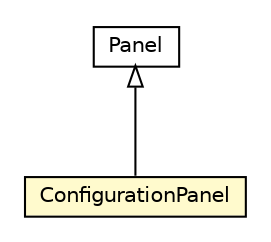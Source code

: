 #!/usr/local/bin/dot
#
# Class diagram 
# Generated by UMLGraph version R5_6-24-gf6e263 (http://www.umlgraph.org/)
#

digraph G {
	edge [fontname="Helvetica",fontsize=10,labelfontname="Helvetica",labelfontsize=10];
	node [fontname="Helvetica",fontsize=10,shape=plaintext];
	nodesep=0.25;
	ranksep=0.5;
	// org.universAAL.ucc.configuration.view.ConfigurationPanel
	c3038927 [label=<<table title="org.universAAL.ucc.configuration.view.ConfigurationPanel" border="0" cellborder="1" cellspacing="0" cellpadding="2" port="p" bgcolor="lemonChiffon" href="./ConfigurationPanel.html">
		<tr><td><table border="0" cellspacing="0" cellpadding="1">
<tr><td align="center" balign="center"> ConfigurationPanel </td></tr>
		</table></td></tr>
		</table>>, URL="./ConfigurationPanel.html", fontname="Helvetica", fontcolor="black", fontsize=10.0];
	//org.universAAL.ucc.configuration.view.ConfigurationPanel extends com.vaadin.ui.Panel
	c3039011:p -> c3038927:p [dir=back,arrowtail=empty];
	// com.vaadin.ui.Panel
	c3039011 [label=<<table title="com.vaadin.ui.Panel" border="0" cellborder="1" cellspacing="0" cellpadding="2" port="p" href="http://java.sun.com/j2se/1.4.2/docs/api/com/vaadin/ui/Panel.html">
		<tr><td><table border="0" cellspacing="0" cellpadding="1">
<tr><td align="center" balign="center"> Panel </td></tr>
		</table></td></tr>
		</table>>, URL="http://java.sun.com/j2se/1.4.2/docs/api/com/vaadin/ui/Panel.html", fontname="Helvetica", fontcolor="black", fontsize=10.0];
}

